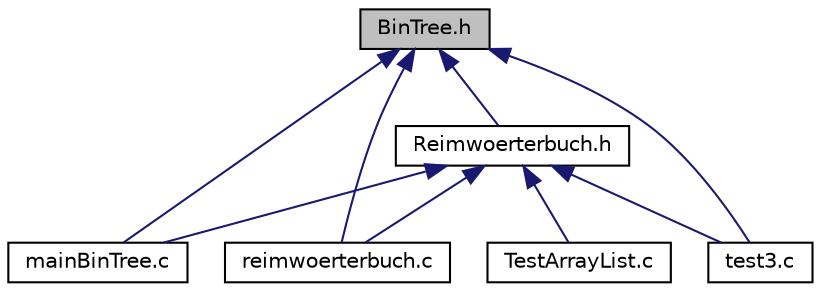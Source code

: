 digraph "BinTree.h"
{
  edge [fontname="Helvetica",fontsize="10",labelfontname="Helvetica",labelfontsize="10"];
  node [fontname="Helvetica",fontsize="10",shape=record];
  Node1 [label="BinTree.h",height=0.2,width=0.4,color="black", fillcolor="grey75", style="filled" fontcolor="black"];
  Node1 -> Node2 [dir="back",color="midnightblue",fontsize="10",style="solid"];
  Node2 [label="mainBinTree.c",height=0.2,width=0.4,color="black", fillcolor="white", style="filled",URL="$mainBinTree_8c.html"];
  Node1 -> Node3 [dir="back",color="midnightblue",fontsize="10",style="solid"];
  Node3 [label="Reimwoerterbuch.h",height=0.2,width=0.4,color="black", fillcolor="white", style="filled",URL="$Reimwoerterbuch_8h.html"];
  Node3 -> Node2 [dir="back",color="midnightblue",fontsize="10",style="solid"];
  Node3 -> Node4 [dir="back",color="midnightblue",fontsize="10",style="solid"];
  Node4 [label="reimwoerterbuch.c",height=0.2,width=0.4,color="black", fillcolor="white", style="filled",URL="$reimwoerterbuch_8c.html"];
  Node3 -> Node5 [dir="back",color="midnightblue",fontsize="10",style="solid"];
  Node5 [label="test3.c",height=0.2,width=0.4,color="black", fillcolor="white", style="filled",URL="$test3_8c.html"];
  Node3 -> Node6 [dir="back",color="midnightblue",fontsize="10",style="solid"];
  Node6 [label="TestArrayList.c",height=0.2,width=0.4,color="black", fillcolor="white", style="filled",URL="$TestArrayList_8c.html"];
  Node1 -> Node4 [dir="back",color="midnightblue",fontsize="10",style="solid"];
  Node1 -> Node5 [dir="back",color="midnightblue",fontsize="10",style="solid"];
}
